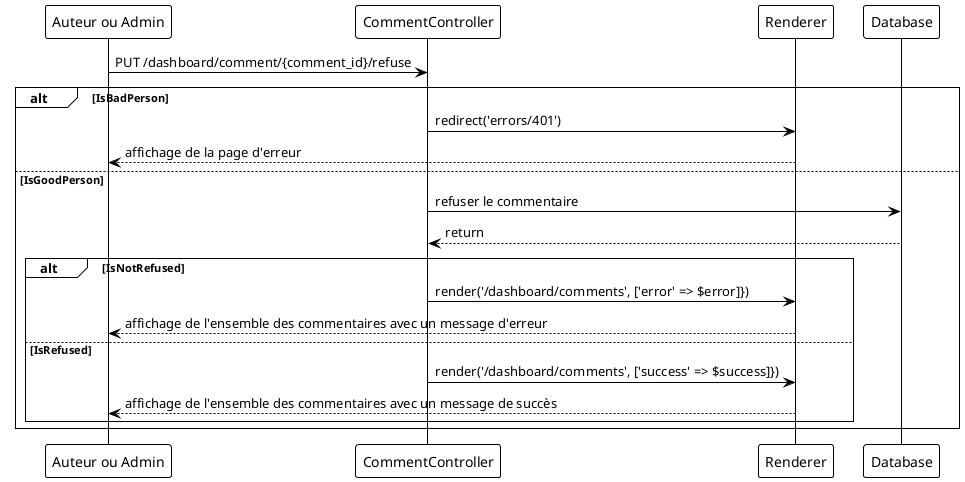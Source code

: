 @startuml

!theme plain

Person as "Auteur ou Admin" -> CommentController : PUT /dashboard/comment/{comment_id}/refuse

alt IsBadPerson
CommentController -> Renderer : redirect('errors/401')
Renderer --> Person : affichage de la page d'erreur
else IsGoodPerson
CommentController -> Database : refuser le commentaire
Database --> CommentController : return
    alt IsNotRefused
    CommentController -> Renderer : render('/dashboard/comments', ['error' => $error]})
    Renderer --> Person : affichage de l'ensemble des commentaires avec un message d'erreur
    else IsRefused
    CommentController -> Renderer : render('/dashboard/comments', ['success' => $success]})
    Renderer --> Person : affichage de l'ensemble des commentaires avec un message de succès
    end
end
@enduml